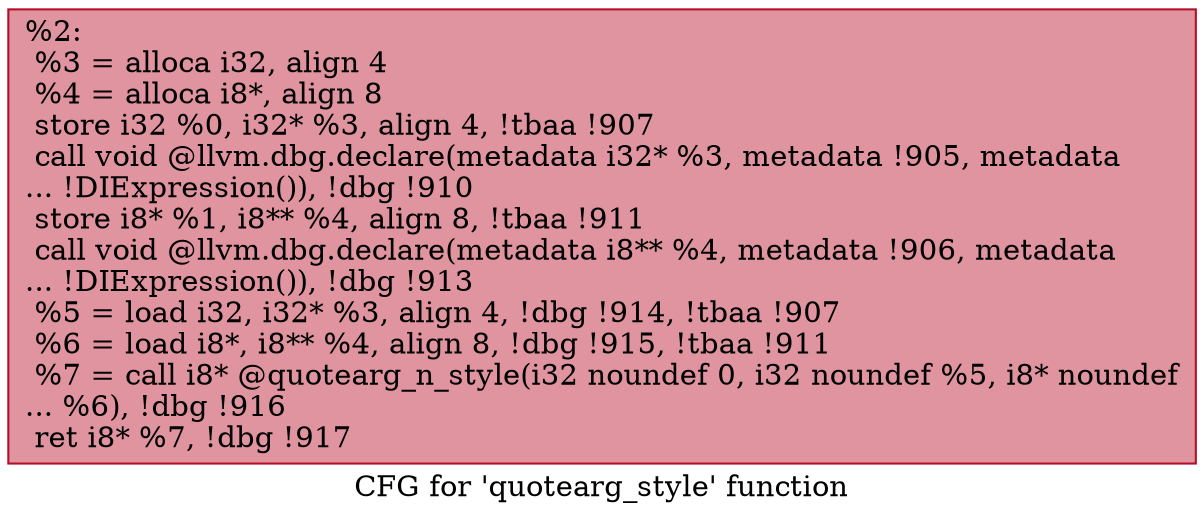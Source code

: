 digraph "CFG for 'quotearg_style' function" {
	label="CFG for 'quotearg_style' function";

	Node0x1521f40 [shape=record,color="#b70d28ff", style=filled, fillcolor="#b70d2870",label="{%2:\l  %3 = alloca i32, align 4\l  %4 = alloca i8*, align 8\l  store i32 %0, i32* %3, align 4, !tbaa !907\l  call void @llvm.dbg.declare(metadata i32* %3, metadata !905, metadata\l... !DIExpression()), !dbg !910\l  store i8* %1, i8** %4, align 8, !tbaa !911\l  call void @llvm.dbg.declare(metadata i8** %4, metadata !906, metadata\l... !DIExpression()), !dbg !913\l  %5 = load i32, i32* %3, align 4, !dbg !914, !tbaa !907\l  %6 = load i8*, i8** %4, align 8, !dbg !915, !tbaa !911\l  %7 = call i8* @quotearg_n_style(i32 noundef 0, i32 noundef %5, i8* noundef\l... %6), !dbg !916\l  ret i8* %7, !dbg !917\l}"];
}
